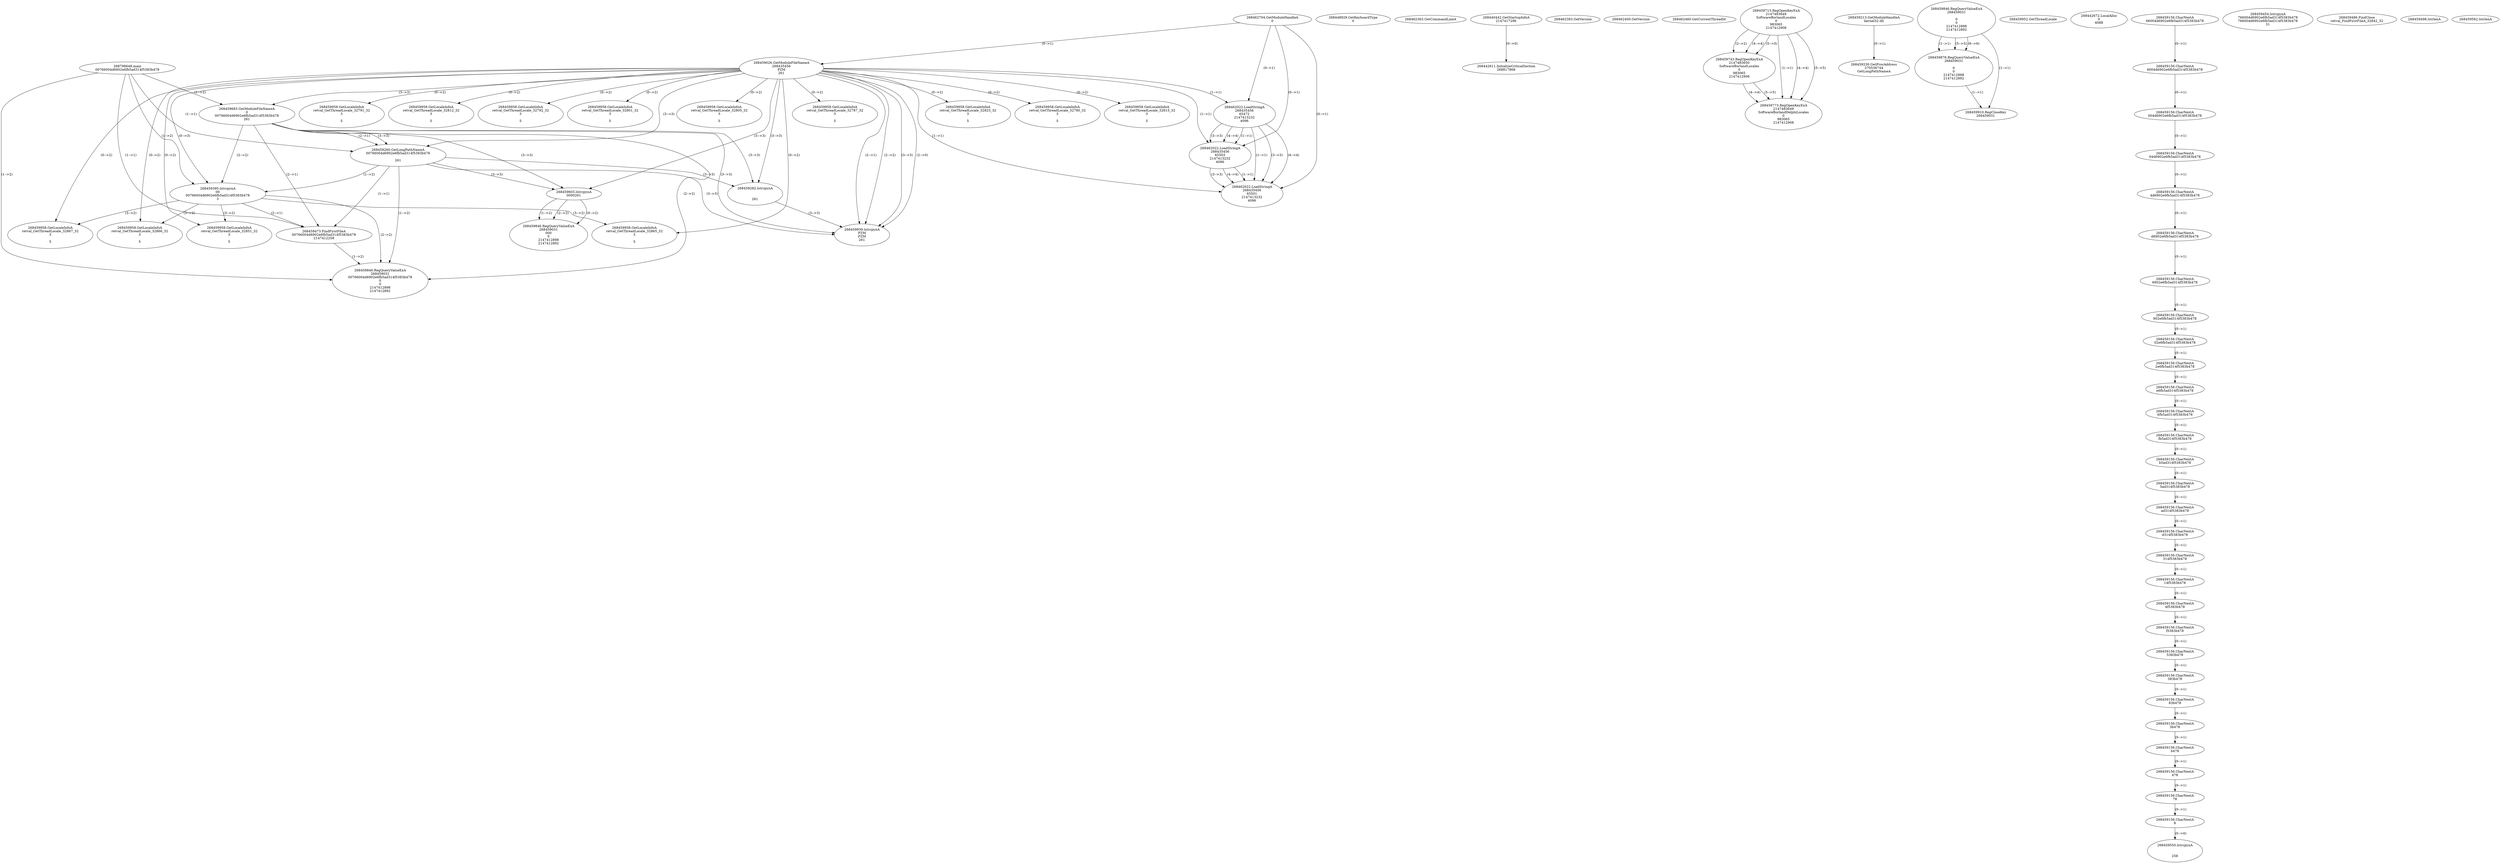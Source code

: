 // Global SCDG with merge call
digraph {
	0 [label="268798648.main
00766004d6902e6fb5ad314f5383b478"]
	1 [label="268462704.GetModuleHandleA
0"]
	2 [label="268448929.GetKeyboardType
0"]
	3 [label="268462363.GetCommandLineA
"]
	4 [label="268440442.GetStartupInfoA
2147417296"]
	5 [label="268462383.GetVersion
"]
	6 [label="268462400.GetVersion
"]
	7 [label="268462460.GetCurrentThreadId
"]
	8 [label="268459026.GetModuleFileNameA
268435456
PZM
261"]
	1 -> 8 [label="(0-->1)"]
	9 [label="268459683.GetModuleFileNameA
0
00766004d6902e6fb5ad314f5383b478
261"]
	0 -> 9 [label="(1-->2)"]
	8 -> 9 [label="(3-->3)"]
	10 [label="268459713.RegOpenKeyExA
2147483649
Software\Borland\Locales
0
983065
2147412908"]
	11 [label="268459213.GetModuleHandleA
kernel32.dll"]
	12 [label="268459230.GetProcAddress
270536744
GetLongPathNameA"]
	11 -> 12 [label="(0-->1)"]
	13 [label="268459260.GetLongPathNameA
00766004d6902e6fb5ad314f5383b478

261"]
	0 -> 13 [label="(1-->1)"]
	9 -> 13 [label="(2-->1)"]
	8 -> 13 [label="(3-->3)"]
	9 -> 13 [label="(3-->3)"]
	14 [label="268459282.lstrcpynA


261"]
	8 -> 14 [label="(3-->3)"]
	9 -> 14 [label="(3-->3)"]
	13 -> 14 [label="(3-->3)"]
	15 [label="268459846.RegQueryValueExA
268459031

0
0
2147412898
2147412892"]
	16 [label="268459876.RegQueryValueExA
268459031

0
0
2147412898
2147412892"]
	15 -> 16 [label="(1-->1)"]
	15 -> 16 [label="(5-->5)"]
	15 -> 16 [label="(6-->6)"]
	17 [label="268459910.RegCloseKey
268459031"]
	15 -> 17 [label="(1-->1)"]
	16 -> 17 [label="(1-->1)"]
	18 [label="268459939.lstrcpynA
PZM
PZM
261"]
	8 -> 18 [label="(2-->1)"]
	8 -> 18 [label="(2-->2)"]
	8 -> 18 [label="(3-->3)"]
	9 -> 18 [label="(3-->3)"]
	13 -> 18 [label="(3-->3)"]
	14 -> 18 [label="(3-->3)"]
	8 -> 18 [label="(2-->0)"]
	19 [label="268459952.GetThreadLocale
"]
	20 [label="268459958.GetLocaleInfoA
retval_GetThreadLocale_32787_32
3

5"]
	8 -> 20 [label="(0-->2)"]
	21 [label="268462022.LoadStringA
268435456
65472
2147413232
4096"]
	1 -> 21 [label="(0-->1)"]
	8 -> 21 [label="(1-->1)"]
	22 [label="268462022.LoadStringA
268435456
65503
2147413232
4096"]
	1 -> 22 [label="(0-->1)"]
	8 -> 22 [label="(1-->1)"]
	21 -> 22 [label="(1-->1)"]
	21 -> 22 [label="(3-->3)"]
	21 -> 22 [label="(4-->4)"]
	23 [label="268462022.LoadStringA
268435456
65501
2147413232
4096"]
	1 -> 23 [label="(0-->1)"]
	8 -> 23 [label="(1-->1)"]
	21 -> 23 [label="(1-->1)"]
	22 -> 23 [label="(1-->1)"]
	21 -> 23 [label="(3-->3)"]
	22 -> 23 [label="(3-->3)"]
	21 -> 23 [label="(4-->4)"]
	22 -> 23 [label="(4-->4)"]
	24 [label="268459743.RegOpenKeyExA
2147483650
Software\Borland\Locales
0
983065
2147412908"]
	10 -> 24 [label="(2-->2)"]
	10 -> 24 [label="(4-->4)"]
	10 -> 24 [label="(5-->5)"]
	25 [label="268459958.GetLocaleInfoA
retval_GetThreadLocale_32823_32
3

5"]
	8 -> 25 [label="(0-->2)"]
	26 [label="268442611.InitializeCriticalSection
268817868"]
	4 -> 26 [label="(0-->0)"]
	27 [label="268442672.LocalAlloc
0
4088"]
	28 [label="268459773.RegOpenKeyExA
2147483649
Software\Borland\Delphi\Locales
0
983065
2147412908"]
	10 -> 28 [label="(1-->1)"]
	10 -> 28 [label="(4-->4)"]
	24 -> 28 [label="(4-->4)"]
	10 -> 28 [label="(5-->5)"]
	24 -> 28 [label="(5-->5)"]
	29 [label="268459958.GetLocaleInfoA
retval_GetThreadLocale_32780_32
3

5"]
	8 -> 29 [label="(0-->2)"]
	30 [label="268459958.GetLocaleInfoA
retval_GetThreadLocale_32815_32
3

5"]
	8 -> 30 [label="(0-->2)"]
	31 [label="268459395.lstrcpynA
00
00766004d6902e6fb5ad314f5383b478
3"]
	0 -> 31 [label="(1-->2)"]
	9 -> 31 [label="(2-->2)"]
	13 -> 31 [label="(1-->2)"]
	8 -> 31 [label="(0-->3)"]
	32 [label="268459156.CharNextA
66004d6902e6fb5ad314f5383b478"]
	33 [label="268459156.CharNextA
6004d6902e6fb5ad314f5383b478"]
	32 -> 33 [label="(0-->1)"]
	34 [label="268459156.CharNextA
004d6902e6fb5ad314f5383b478"]
	33 -> 34 [label="(0-->1)"]
	35 [label="268459156.CharNextA
04d6902e6fb5ad314f5383b478"]
	34 -> 35 [label="(0-->1)"]
	36 [label="268459156.CharNextA
4d6902e6fb5ad314f5383b478"]
	35 -> 36 [label="(0-->1)"]
	37 [label="268459156.CharNextA
d6902e6fb5ad314f5383b478"]
	36 -> 37 [label="(0-->1)"]
	38 [label="268459156.CharNextA
6902e6fb5ad314f5383b478"]
	37 -> 38 [label="(0-->1)"]
	39 [label="268459156.CharNextA
902e6fb5ad314f5383b478"]
	38 -> 39 [label="(0-->1)"]
	40 [label="268459156.CharNextA
02e6fb5ad314f5383b478"]
	39 -> 40 [label="(0-->1)"]
	41 [label="268459156.CharNextA
2e6fb5ad314f5383b478"]
	40 -> 41 [label="(0-->1)"]
	42 [label="268459156.CharNextA
e6fb5ad314f5383b478"]
	41 -> 42 [label="(0-->1)"]
	43 [label="268459156.CharNextA
6fb5ad314f5383b478"]
	42 -> 43 [label="(0-->1)"]
	44 [label="268459156.CharNextA
fb5ad314f5383b478"]
	43 -> 44 [label="(0-->1)"]
	45 [label="268459156.CharNextA
b5ad314f5383b478"]
	44 -> 45 [label="(0-->1)"]
	46 [label="268459156.CharNextA
5ad314f5383b478"]
	45 -> 46 [label="(0-->1)"]
	47 [label="268459156.CharNextA
ad314f5383b478"]
	46 -> 47 [label="(0-->1)"]
	48 [label="268459156.CharNextA
d314f5383b478"]
	47 -> 48 [label="(0-->1)"]
	49 [label="268459156.CharNextA
314f5383b478"]
	48 -> 49 [label="(0-->1)"]
	50 [label="268459156.CharNextA
14f5383b478"]
	49 -> 50 [label="(0-->1)"]
	51 [label="268459156.CharNextA
4f5383b478"]
	50 -> 51 [label="(0-->1)"]
	52 [label="268459156.CharNextA
f5383b478"]
	51 -> 52 [label="(0-->1)"]
	53 [label="268459156.CharNextA
5383b478"]
	52 -> 53 [label="(0-->1)"]
	54 [label="268459156.CharNextA
383b478"]
	53 -> 54 [label="(0-->1)"]
	55 [label="268459156.CharNextA
83b478"]
	54 -> 55 [label="(0-->1)"]
	56 [label="268459156.CharNextA
3b478"]
	55 -> 56 [label="(0-->1)"]
	57 [label="268459156.CharNextA
b478"]
	56 -> 57 [label="(0-->1)"]
	58 [label="268459156.CharNextA
478"]
	57 -> 58 [label="(0-->1)"]
	59 [label="268459156.CharNextA
78"]
	58 -> 59 [label="(0-->1)"]
	60 [label="268459156.CharNextA
8"]
	59 -> 60 [label="(0-->1)"]
	61 [label="268459454.lstrcpynA
766004d6902e6fb5ad314f5383b478
766004d6902e6fb5ad314f5383b478
31"]
	62 [label="268459473.FindFirstFileA
00766004d6902e6fb5ad314f5383b478
2147412258"]
	0 -> 62 [label="(1-->1)"]
	9 -> 62 [label="(2-->1)"]
	13 -> 62 [label="(1-->1)"]
	31 -> 62 [label="(2-->1)"]
	63 [label="268459486.FindClose
retval_FindFirstFileA_32842_32"]
	64 [label="268459498.lstrlenA
"]
	65 [label="268459550.lstrcpynA


258"]
	60 -> 65 [label="(0-->0)"]
	66 [label="268459562.lstrlenA
"]
	67 [label="268459603.lstrcpynA
00\
00\
261"]
	8 -> 67 [label="(3-->3)"]
	9 -> 67 [label="(3-->3)"]
	13 -> 67 [label="(3-->3)"]
	68 [label="268459846.RegQueryValueExA
268459031
00\
0
0
2147412898
2147412892"]
	67 -> 68 [label="(1-->2)"]
	67 -> 68 [label="(2-->2)"]
	67 -> 68 [label="(0-->2)"]
	69 [label="268459958.GetLocaleInfoA
retval_GetThreadLocale_32865_32
3

5"]
	8 -> 69 [label="(0-->2)"]
	31 -> 69 [label="(3-->2)"]
	70 [label="268459958.GetLocaleInfoA
retval_GetThreadLocale_32791_32
3

5"]
	8 -> 70 [label="(0-->2)"]
	71 [label="268459958.GetLocaleInfoA
retval_GetThreadLocale_32812_32
3

5"]
	8 -> 71 [label="(0-->2)"]
	72 [label="268459958.GetLocaleInfoA
retval_GetThreadLocale_32792_32
3

5"]
	8 -> 72 [label="(0-->2)"]
	73 [label="268459958.GetLocaleInfoA
retval_GetThreadLocale_32801_32
3

5"]
	8 -> 73 [label="(0-->2)"]
	74 [label="268459958.GetLocaleInfoA
retval_GetThreadLocale_32867_32
3

5"]
	8 -> 74 [label="(0-->2)"]
	31 -> 74 [label="(3-->2)"]
	75 [label="268459958.GetLocaleInfoA
retval_GetThreadLocale_32866_32
3

5"]
	8 -> 75 [label="(0-->2)"]
	31 -> 75 [label="(3-->2)"]
	76 [label="268459958.GetLocaleInfoA
retval_GetThreadLocale_32805_32
3

5"]
	8 -> 76 [label="(0-->2)"]
	77 [label="268459846.RegQueryValueExA
268459031
00766004d6902e6fb5ad314f5383b478
0
0
2147412898
2147412892"]
	0 -> 77 [label="(1-->2)"]
	9 -> 77 [label="(2-->2)"]
	13 -> 77 [label="(1-->2)"]
	31 -> 77 [label="(2-->2)"]
	62 -> 77 [label="(1-->2)"]
	78 [label="268459958.GetLocaleInfoA
retval_GetThreadLocale_32851_32
3

5"]
	8 -> 78 [label="(0-->2)"]
	31 -> 78 [label="(3-->2)"]
}
